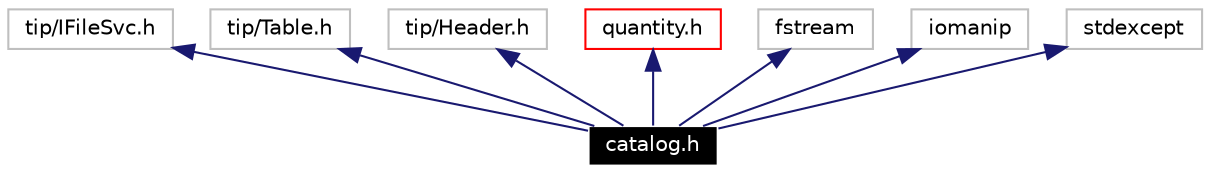 digraph G
{
  edge [fontname="Helvetica",fontsize=10,labelfontname="Helvetica",labelfontsize=10];
  node [fontname="Helvetica",fontsize=10,shape=record];
  Node15 [label="catalog.h",height=0.2,width=0.4,color="white", fillcolor="black", style="filled" fontcolor="white"];
  Node16 -> Node15 [dir=back,color="midnightblue",fontsize=10,style="solid",fontname="Helvetica"];
  Node16 [label="tip/IFileSvc.h",height=0.2,width=0.4,color="grey75"];
  Node17 -> Node15 [dir=back,color="midnightblue",fontsize=10,style="solid",fontname="Helvetica"];
  Node17 [label="tip/Table.h",height=0.2,width=0.4,color="grey75"];
  Node18 -> Node15 [dir=back,color="midnightblue",fontsize=10,style="solid",fontname="Helvetica"];
  Node18 [label="tip/Header.h",height=0.2,width=0.4,color="grey75"];
  Node19 -> Node15 [dir=back,color="midnightblue",fontsize=10,style="solid",fontname="Helvetica"];
  Node19 [label="quantity.h",height=0.2,width=0.4,color="red",URL="$quantity_8h.html"];
  Node25 -> Node15 [dir=back,color="midnightblue",fontsize=10,style="solid",fontname="Helvetica"];
  Node25 [label="fstream",height=0.2,width=0.4,color="grey75"];
  Node26 -> Node15 [dir=back,color="midnightblue",fontsize=10,style="solid",fontname="Helvetica"];
  Node26 [label="iomanip",height=0.2,width=0.4,color="grey75"];
  Node27 -> Node15 [dir=back,color="midnightblue",fontsize=10,style="solid",fontname="Helvetica"];
  Node27 [label="stdexcept",height=0.2,width=0.4,color="grey75"];
}
